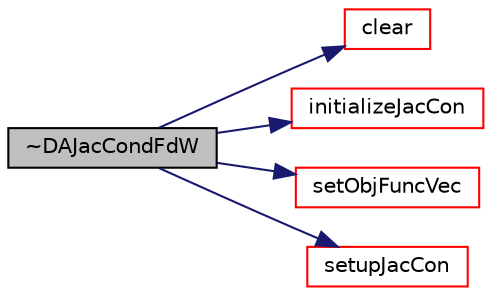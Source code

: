 digraph "~DAJacCondFdW"
{
  bgcolor="transparent";
  edge [fontname="Helvetica",fontsize="10",labelfontname="Helvetica",labelfontsize="10"];
  node [fontname="Helvetica",fontsize="10",shape=record];
  rankdir="LR";
  Node19 [label="~DAJacCondFdW",height=0.2,width=0.4,color="black", fillcolor="grey75", style="filled", fontcolor="black"];
  Node19 -> Node20 [color="midnightblue",fontsize="10",style="solid",fontname="Helvetica"];
  Node20 [label="clear",height=0.2,width=0.4,color="red",URL="$classFoam_1_1DAJacCondFdW.html#ac8bb3912a3ce86b15842e79d0b421204",tooltip="clear members in parent and child objects "];
  Node19 -> Node36 [color="midnightblue",fontsize="10",style="solid",fontname="Helvetica"];
  Node36 [label="initializeJacCon",height=0.2,width=0.4,color="red",URL="$classFoam_1_1DAJacCondFdW.html#a0d689ecbe7e63c7fdc9926b21df7d6b6"];
  Node19 -> Node38 [color="midnightblue",fontsize="10",style="solid",fontname="Helvetica"];
  Node38 [label="setObjFuncVec",height=0.2,width=0.4,color="red",URL="$classFoam_1_1DAJacCondFdW.html#a46b31838a7186ee8bb6fffb21d03b3ba",tooltip="assign values for the objective function vector based on the face and cell value lists ..."];
  Node19 -> Node40 [color="midnightblue",fontsize="10",style="solid",fontname="Helvetica"];
  Node40 [label="setupJacCon",height=0.2,width=0.4,color="red",URL="$classFoam_1_1DAJacCondFdW.html#a38665183153112bc58257039d500089c",tooltip="assign 1 to all non-zero elements for the Jacobian connecitivyt matrix "];
}
